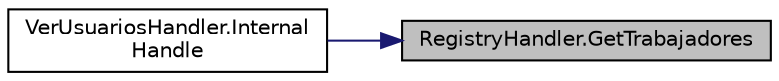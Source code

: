 digraph "RegistryHandler.GetTrabajadores"
{
 // INTERACTIVE_SVG=YES
 // LATEX_PDF_SIZE
  edge [fontname="Helvetica",fontsize="10",labelfontname="Helvetica",labelfontsize="10"];
  node [fontname="Helvetica",fontsize="10",shape=record];
  rankdir="RL";
  Node1 [label="RegistryHandler.GetTrabajadores",height=0.2,width=0.4,color="black", fillcolor="grey75", style="filled", fontcolor="black",tooltip="Método para obtener la lista de trabajadores."];
  Node1 -> Node2 [dir="back",color="midnightblue",fontsize="10",style="solid",fontname="Helvetica"];
  Node2 [label="VerUsuariosHandler.Internal\lHandle",height=0.2,width=0.4,color="black", fillcolor="white", style="filled",URL="$classVerUsuariosHandler.html#abc3477507eb9a605bd236eec2c340e3e",tooltip="Se procesa el mensaje y asigna la respuesta al mensaje."];
}
